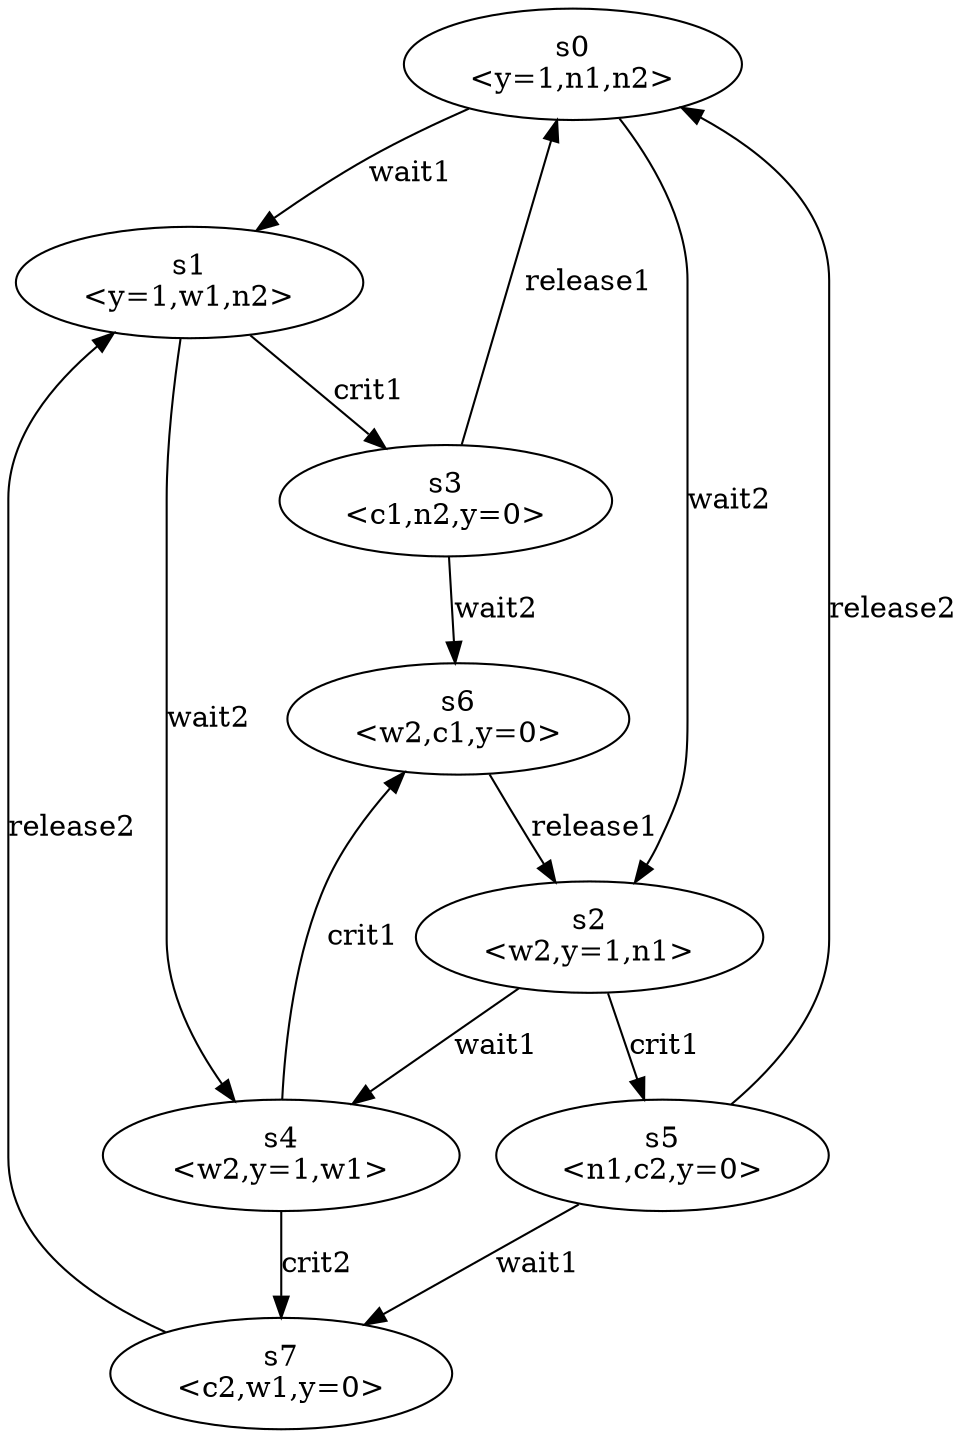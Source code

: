 // Transition System
digraph {
	s0 [label="s0
<y=1,n1,n2>"]
	s1 [label="s1
<y=1,w1,n2>"]
	s2 [label="s2
<w2,y=1,n1>"]
	s3 [label="s3
<c1,n2,y=0>"]
	s4 [label="s4
<w2,y=1,w1>"]
	s5 [label="s5
<n1,c2,y=0>"]
	s6 [label="s6
<w2,c1,y=0>"]
	s7 [label="s7
<c2,w1,y=0>"]
	s0 -> s1 [label=wait1]
	s0 -> s2 [label=wait2]
	s1 -> s3 [label=crit1]
	s1 -> s4 [label=wait2]
	s2 -> s4 [label=wait1]
	s2 -> s5 [label=crit1]
	s3 -> s0 [label=release1]
	s3 -> s6 [label=wait2]
	s4 -> s6 [label=crit1]
	s4 -> s7 [label=crit2]
	s5 -> s0 [label=release2]
	s5 -> s7 [label=wait1]
	s6 -> s2 [label=release1]
	s7 -> s1 [label=release2]
}
